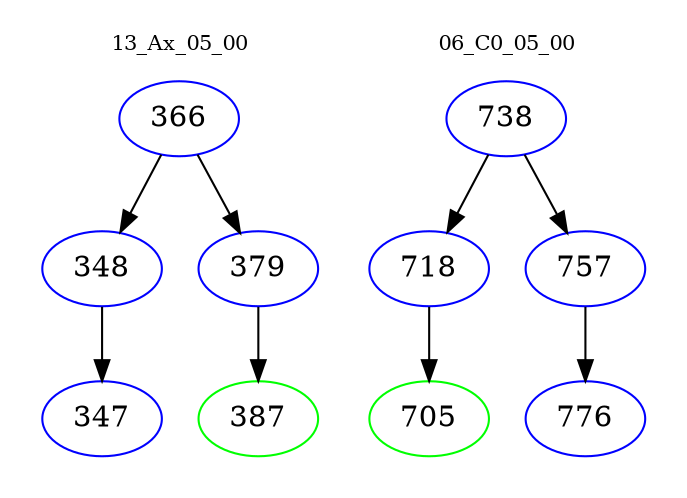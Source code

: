 digraph{
subgraph cluster_0 {
color = white
label = "13_Ax_05_00";
fontsize=10;
T0_366 [label="366", color="blue"]
T0_366 -> T0_348 [color="black"]
T0_348 [label="348", color="blue"]
T0_348 -> T0_347 [color="black"]
T0_347 [label="347", color="blue"]
T0_366 -> T0_379 [color="black"]
T0_379 [label="379", color="blue"]
T0_379 -> T0_387 [color="black"]
T0_387 [label="387", color="green"]
}
subgraph cluster_1 {
color = white
label = "06_C0_05_00";
fontsize=10;
T1_738 [label="738", color="blue"]
T1_738 -> T1_718 [color="black"]
T1_718 [label="718", color="blue"]
T1_718 -> T1_705 [color="black"]
T1_705 [label="705", color="green"]
T1_738 -> T1_757 [color="black"]
T1_757 [label="757", color="blue"]
T1_757 -> T1_776 [color="black"]
T1_776 [label="776", color="blue"]
}
}
